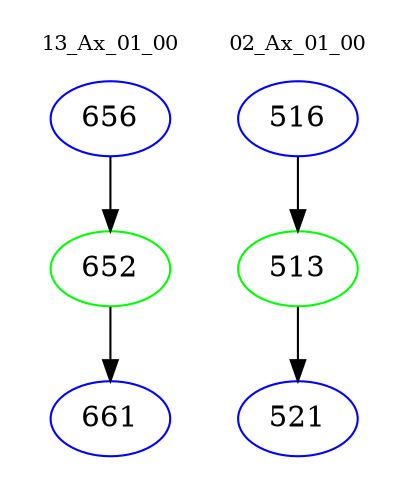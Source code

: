 digraph{
subgraph cluster_0 {
color = white
label = "13_Ax_01_00";
fontsize=10;
T0_656 [label="656", color="blue"]
T0_656 -> T0_652 [color="black"]
T0_652 [label="652", color="green"]
T0_652 -> T0_661 [color="black"]
T0_661 [label="661", color="blue"]
}
subgraph cluster_1 {
color = white
label = "02_Ax_01_00";
fontsize=10;
T1_516 [label="516", color="blue"]
T1_516 -> T1_513 [color="black"]
T1_513 [label="513", color="green"]
T1_513 -> T1_521 [color="black"]
T1_521 [label="521", color="blue"]
}
}
